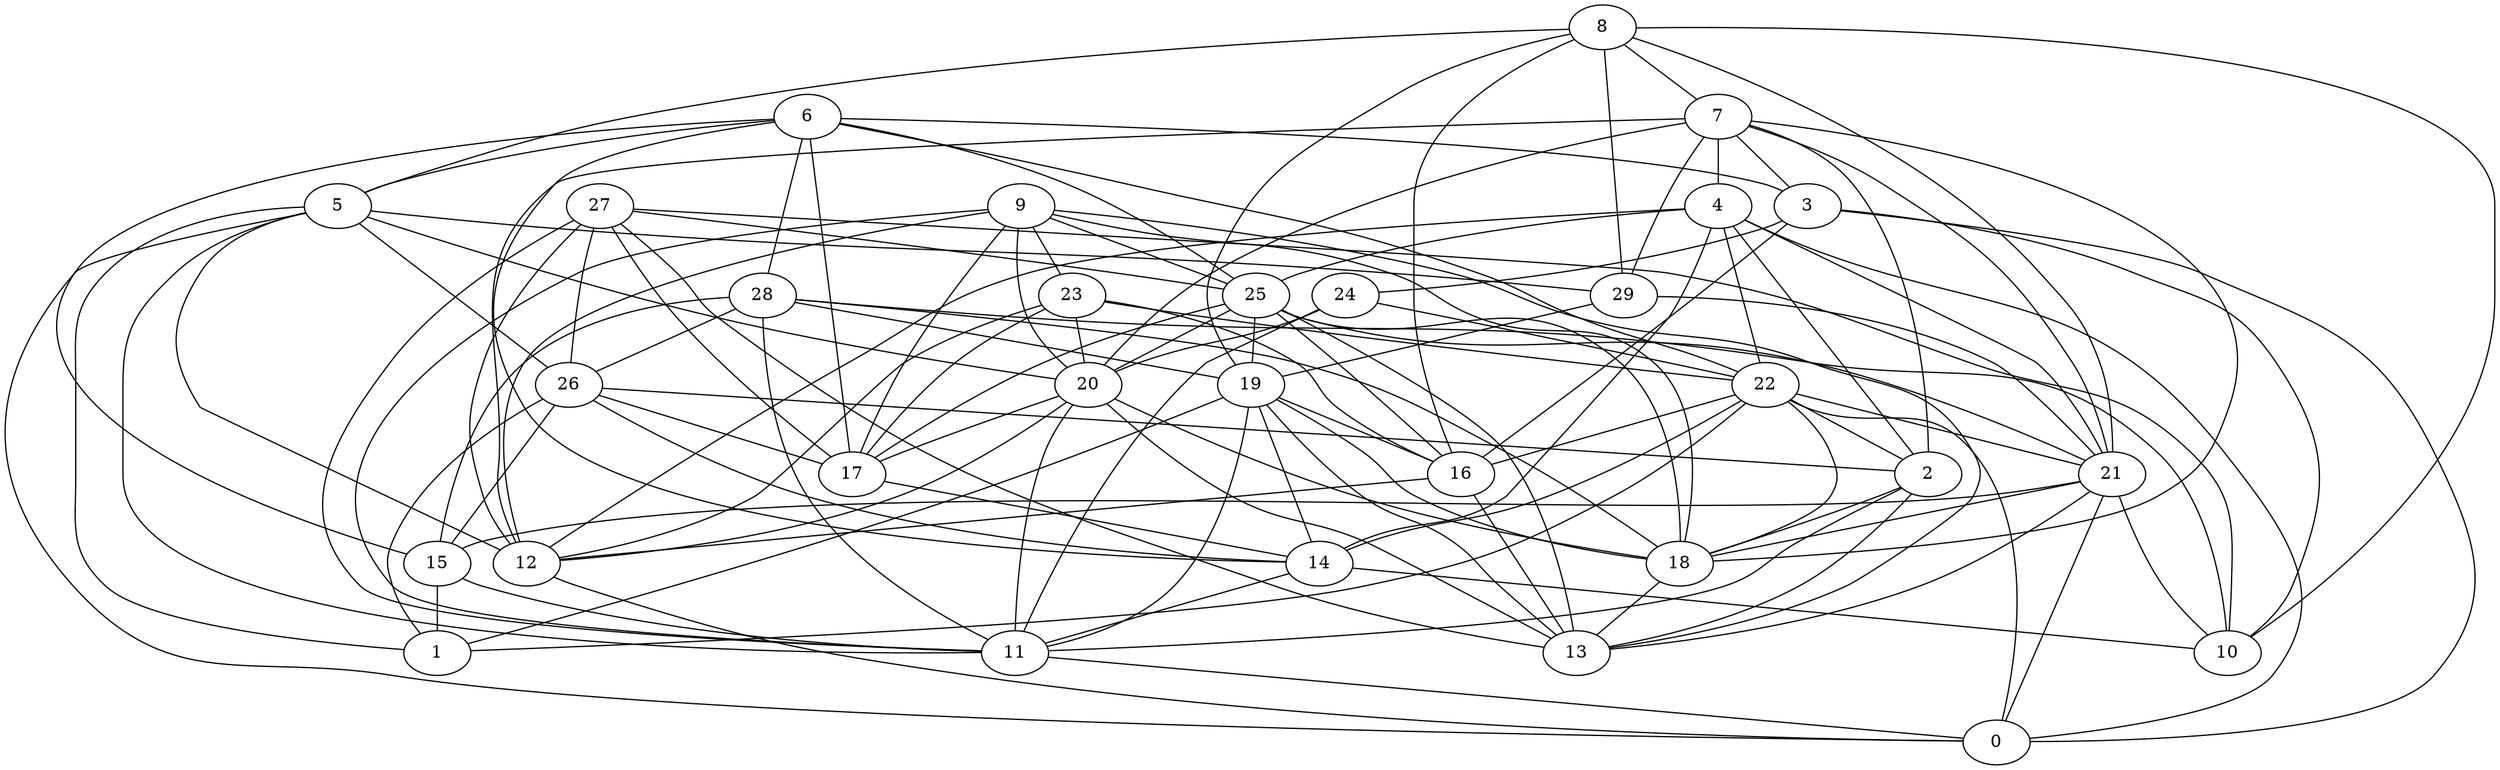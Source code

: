 digraph GG_graph {

subgraph G_graph {
edge [color = black]
"8" -> "19" [dir = none]
"8" -> "7" [dir = none]
"8" -> "21" [dir = none]
"29" -> "19" [dir = none]
"29" -> "21" [dir = none]
"15" -> "1" [dir = none]
"20" -> "13" [dir = none]
"20" -> "17" [dir = none]
"20" -> "11" [dir = none]
"16" -> "13" [dir = none]
"22" -> "2" [dir = none]
"22" -> "16" [dir = none]
"22" -> "1" [dir = none]
"22" -> "18" [dir = none]
"22" -> "0" [dir = none]
"9" -> "11" [dir = none]
"9" -> "18" [dir = none]
"9" -> "17" [dir = none]
"9" -> "12" [dir = none]
"3" -> "10" [dir = none]
"3" -> "16" [dir = none]
"6" -> "3" [dir = none]
"6" -> "14" [dir = none]
"6" -> "28" [dir = none]
"6" -> "22" [dir = none]
"19" -> "18" [dir = none]
"19" -> "16" [dir = none]
"19" -> "11" [dir = none]
"19" -> "14" [dir = none]
"28" -> "11" [dir = none]
"28" -> "26" [dir = none]
"28" -> "15" [dir = none]
"28" -> "10" [dir = none]
"24" -> "22" [dir = none]
"24" -> "20" [dir = none]
"5" -> "11" [dir = none]
"5" -> "20" [dir = none]
"26" -> "15" [dir = none]
"26" -> "17" [dir = none]
"21" -> "18" [dir = none]
"21" -> "15" [dir = none]
"23" -> "12" [dir = none]
"23" -> "22" [dir = none]
"23" -> "17" [dir = none]
"27" -> "11" [dir = none]
"27" -> "17" [dir = none]
"7" -> "20" [dir = none]
"7" -> "21" [dir = none]
"7" -> "3" [dir = none]
"4" -> "0" [dir = none]
"4" -> "12" [dir = none]
"4" -> "21" [dir = none]
"4" -> "2" [dir = none]
"25" -> "17" [dir = none]
"25" -> "21" [dir = none]
"25" -> "20" [dir = none]
"25" -> "16" [dir = none]
"2" -> "11" [dir = none]
"21" -> "10" [dir = none]
"20" -> "12" [dir = none]
"7" -> "29" [dir = none]
"27" -> "25" [dir = none]
"5" -> "0" [dir = none]
"5" -> "26" [dir = none]
"6" -> "15" [dir = none]
"4" -> "14" [dir = none]
"28" -> "19" [dir = none]
"11" -> "0" [dir = none]
"15" -> "11" [dir = none]
"8" -> "16" [dir = none]
"20" -> "18" [dir = none]
"12" -> "0" [dir = none]
"19" -> "13" [dir = none]
"22" -> "21" [dir = none]
"22" -> "14" [dir = none]
"25" -> "13" [dir = none]
"5" -> "1" [dir = none]
"19" -> "1" [dir = none]
"6" -> "17" [dir = none]
"9" -> "23" [dir = none]
"28" -> "18" [dir = none]
"5" -> "12" [dir = none]
"14" -> "10" [dir = none]
"25" -> "19" [dir = none]
"27" -> "10" [dir = none]
"9" -> "20" [dir = none]
"21" -> "13" [dir = none]
"4" -> "22" [dir = none]
"25" -> "18" [dir = none]
"3" -> "24" [dir = none]
"3" -> "0" [dir = none]
"26" -> "2" [dir = none]
"27" -> "12" [dir = none]
"7" -> "4" [dir = none]
"4" -> "25" [dir = none]
"18" -> "13" [dir = none]
"23" -> "20" [dir = none]
"21" -> "0" [dir = none]
"24" -> "11" [dir = none]
"7" -> "18" [dir = none]
"8" -> "5" [dir = none]
"16" -> "12" [dir = none]
"8" -> "29" [dir = none]
"7" -> "12" [dir = none]
"5" -> "29" [dir = none]
"6" -> "25" [dir = none]
"9" -> "25" [dir = none]
"27" -> "26" [dir = none]
"8" -> "10" [dir = none]
"2" -> "18" [dir = none]
"9" -> "13" [dir = none]
"23" -> "16" [dir = none]
"2" -> "13" [dir = none]
"6" -> "5" [dir = none]
"26" -> "14" [dir = none]
"14" -> "11" [dir = none]
"7" -> "2" [dir = none]
"27" -> "13" [dir = none]
"17" -> "14" [dir = none]
"26" -> "1" [dir = none]
}

}
